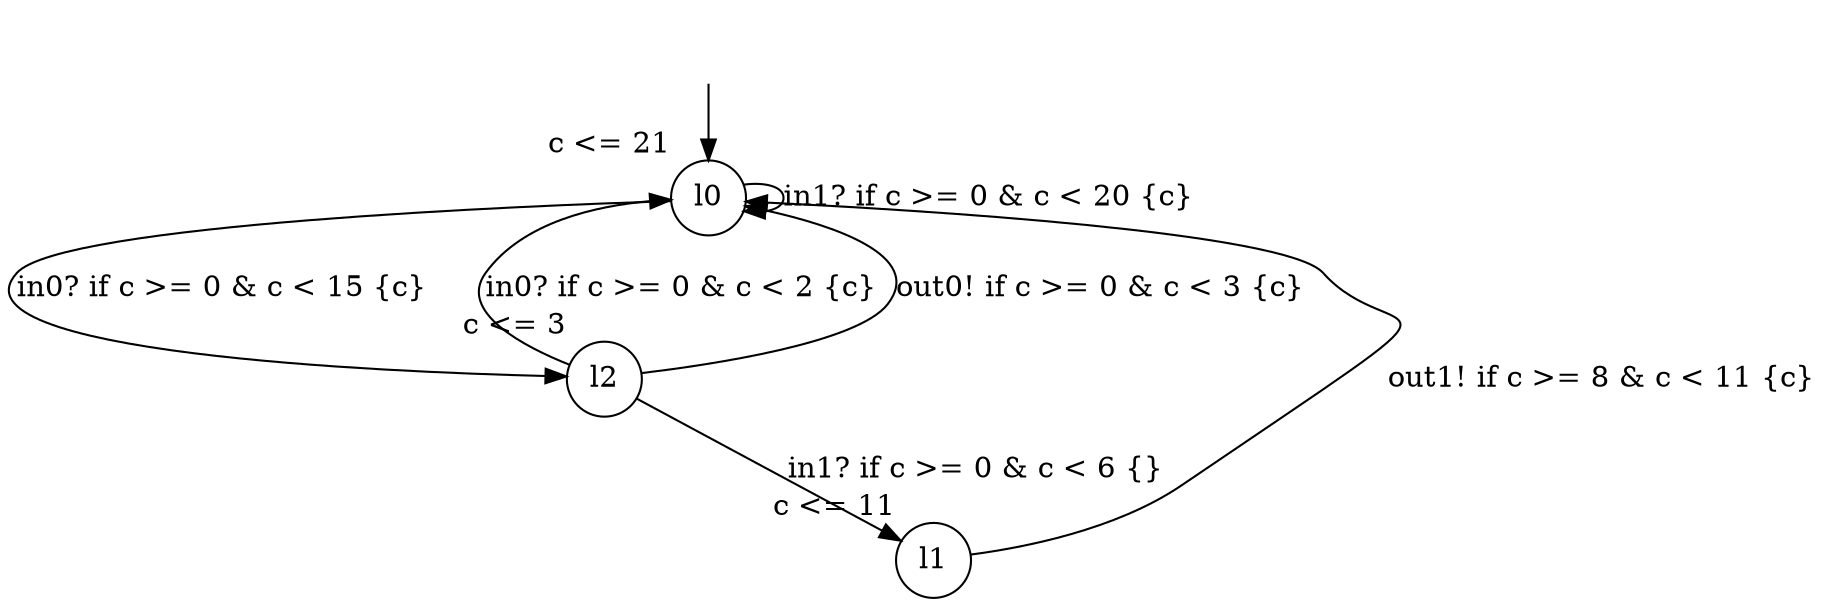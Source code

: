 digraph g {
__start0 [label="" shape="none"];
l0 [shape="circle" margin=0 label="l0", xlabel="c <= 21"];
l1 [shape="circle" margin=0 label="l1", xlabel="c <= 11"];
l2 [shape="circle" margin=0 label="l2", xlabel="c <= 3"];
l0 -> l0 [label="in1? if c >= 0 & c < 20 {c} "];
l0 -> l2 [label="in0? if c >= 0 & c < 15 {c} "];
l1 -> l0 [label="out1! if c >= 8 & c < 11 {c} "];
l2 -> l0 [label="in0? if c >= 0 & c < 2 {c} "];
l2 -> l0 [label="out0! if c >= 0 & c < 3 {c} "];
l2 -> l1 [label="in1? if c >= 0 & c < 6 {} "];
__start0 -> l0;
}
